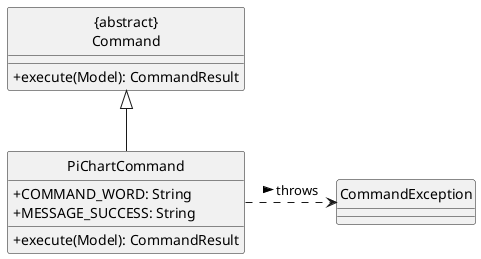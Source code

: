 @startuml
hide circle
skinparam classAttributeIconSize 0

Class "{abstract}\nCommand" as Command {
  +execute(Model): CommandResult
}
Class PiChartCommand {
  +COMMAND_WORD: String
  +MESSAGE_SUCCESS: String
  +execute(Model): CommandResult
}
Class CommandException



PiChartCommand .right> CommandException: throws >
PiChartCommand -up-|> Command
@enduml